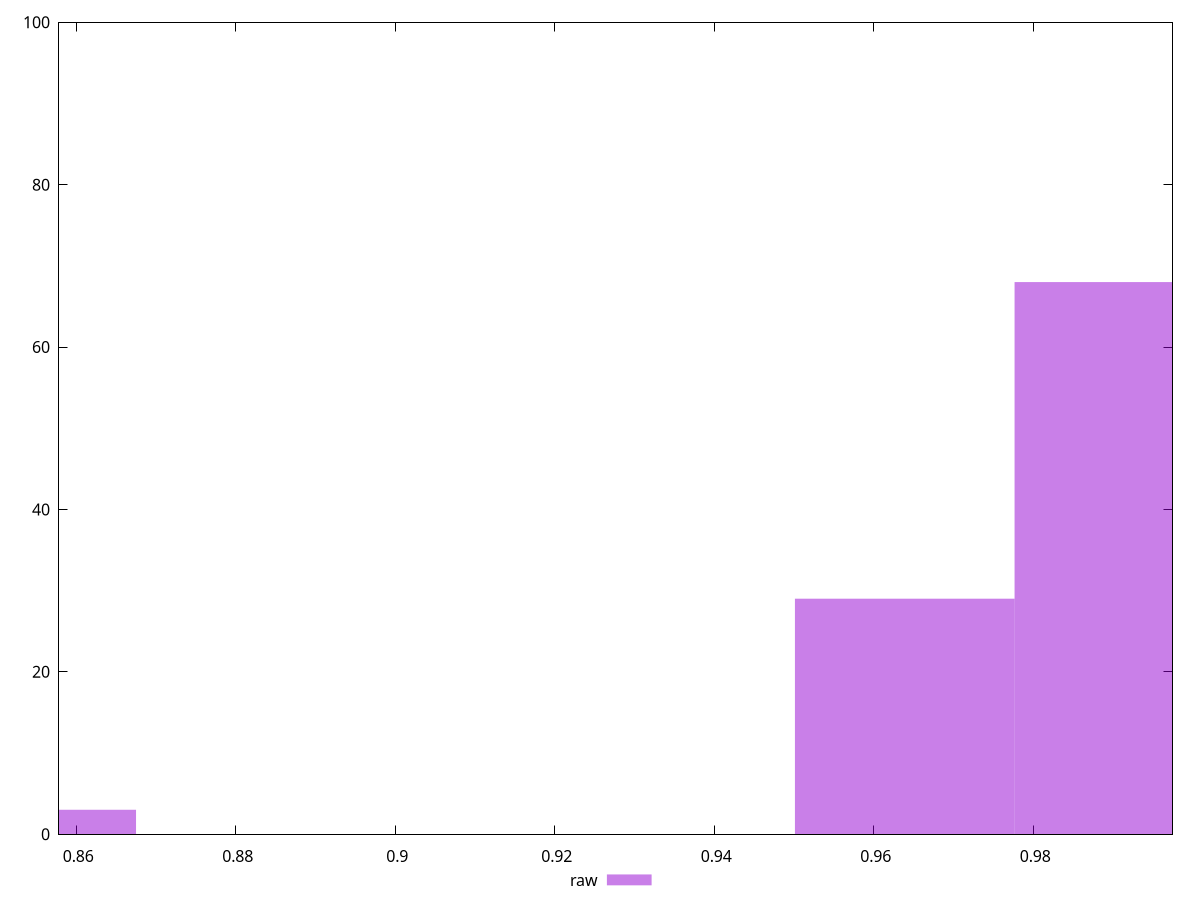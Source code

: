 reset

$raw <<EOF
0.9914171075737996 68
0.9638777434745274 29
0.8537202870774385 3
EOF

set key outside below
set boxwidth 0.027539364099272212
set xrange [0.857831345976873:0.9974497564732672]
set yrange [0:100]
set trange [0:100]
set style fill transparent solid 0.5 noborder
set terminal svg size 640, 490 enhanced background rgb 'white'
set output "reports/report_00032_2021-02-25T10-28-15.087Z/meta/pScore/samples/agenda/raw/histogram.svg"

plot $raw title "raw" with boxes

reset
